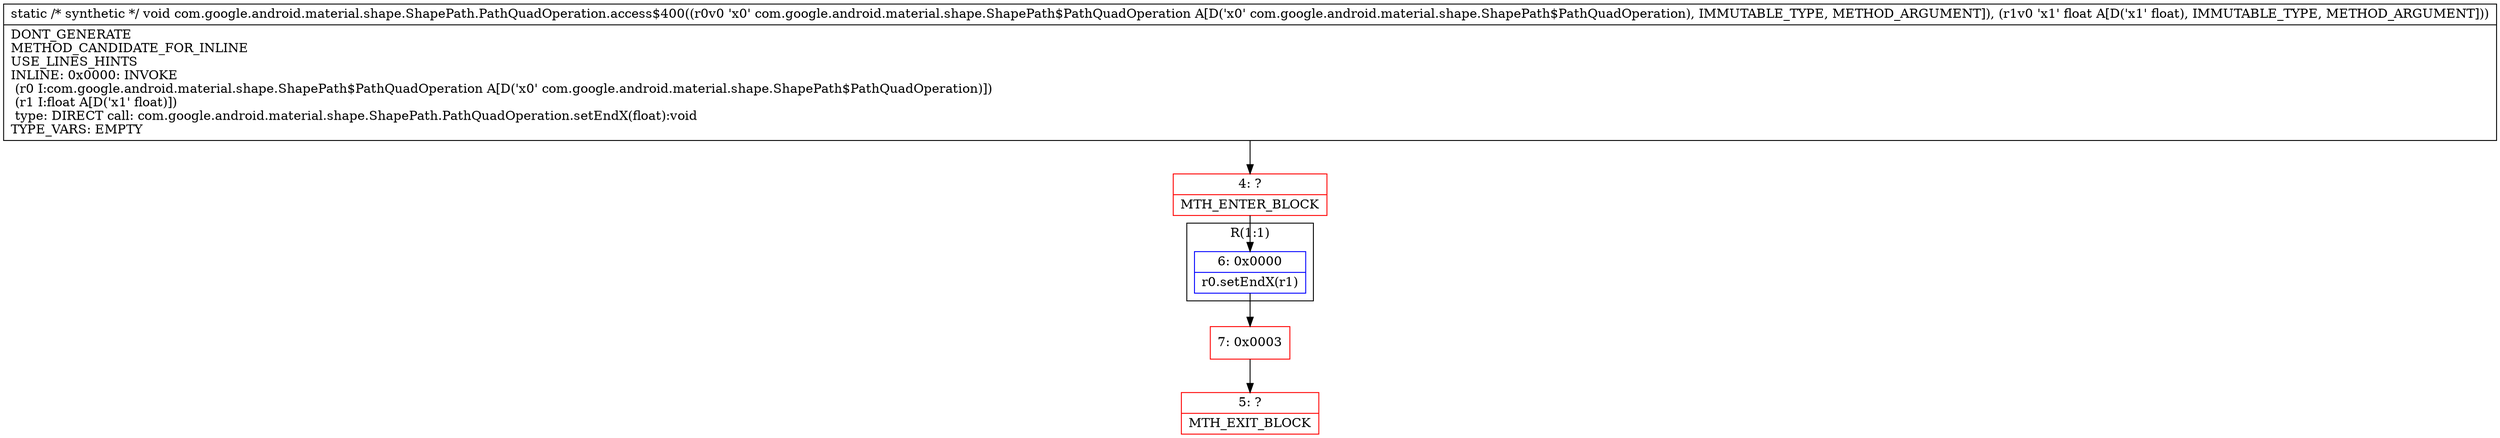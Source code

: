 digraph "CFG forcom.google.android.material.shape.ShapePath.PathQuadOperation.access$400(Lcom\/google\/android\/material\/shape\/ShapePath$PathQuadOperation;F)V" {
subgraph cluster_Region_1572391826 {
label = "R(1:1)";
node [shape=record,color=blue];
Node_6 [shape=record,label="{6\:\ 0x0000|r0.setEndX(r1)\l}"];
}
Node_4 [shape=record,color=red,label="{4\:\ ?|MTH_ENTER_BLOCK\l}"];
Node_7 [shape=record,color=red,label="{7\:\ 0x0003}"];
Node_5 [shape=record,color=red,label="{5\:\ ?|MTH_EXIT_BLOCK\l}"];
MethodNode[shape=record,label="{static \/* synthetic *\/ void com.google.android.material.shape.ShapePath.PathQuadOperation.access$400((r0v0 'x0' com.google.android.material.shape.ShapePath$PathQuadOperation A[D('x0' com.google.android.material.shape.ShapePath$PathQuadOperation), IMMUTABLE_TYPE, METHOD_ARGUMENT]), (r1v0 'x1' float A[D('x1' float), IMMUTABLE_TYPE, METHOD_ARGUMENT]))  | DONT_GENERATE\lMETHOD_CANDIDATE_FOR_INLINE\lUSE_LINES_HINTS\lINLINE: 0x0000: INVOKE  \l  (r0 I:com.google.android.material.shape.ShapePath$PathQuadOperation A[D('x0' com.google.android.material.shape.ShapePath$PathQuadOperation)])\l  (r1 I:float A[D('x1' float)])\l type: DIRECT call: com.google.android.material.shape.ShapePath.PathQuadOperation.setEndX(float):void\lTYPE_VARS: EMPTY\l}"];
MethodNode -> Node_4;Node_6 -> Node_7;
Node_4 -> Node_6;
Node_7 -> Node_5;
}

